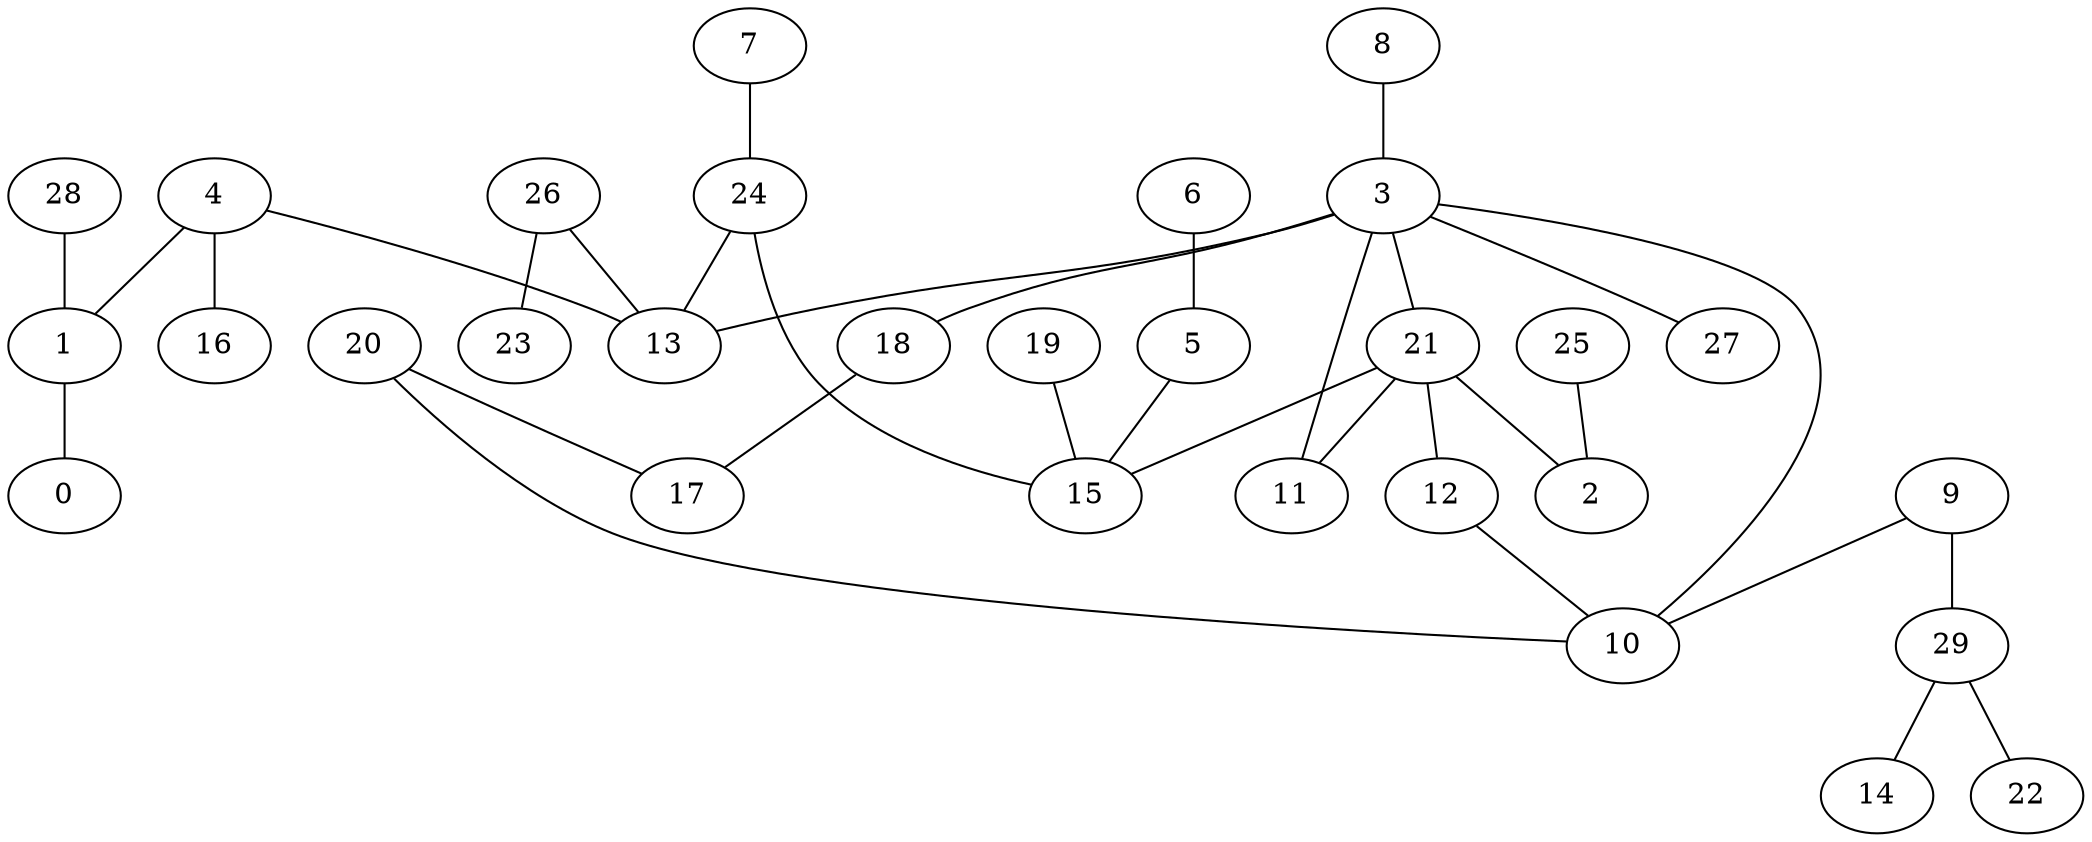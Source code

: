 digraph GG_graph {

subgraph G_graph {
edge [color = black]
"20" -> "17" [dir = none]
"26" -> "23" [dir = none]
"26" -> "13" [dir = none]
"9" -> "29" [dir = none]
"9" -> "10" [dir = none]
"1" -> "0" [dir = none]
"8" -> "3" [dir = none]
"4" -> "16" [dir = none]
"4" -> "1" [dir = none]
"4" -> "13" [dir = none]
"29" -> "14" [dir = none]
"29" -> "22" [dir = none]
"5" -> "15" [dir = none]
"18" -> "17" [dir = none]
"24" -> "15" [dir = none]
"21" -> "2" [dir = none]
"21" -> "12" [dir = none]
"21" -> "15" [dir = none]
"19" -> "15" [dir = none]
"3" -> "27" [dir = none]
"3" -> "11" [dir = none]
"3" -> "21" [dir = none]
"3" -> "18" [dir = none]
"3" -> "10" [dir = none]
"3" -> "13" [dir = none]
"6" -> "5" [dir = none]
"25" -> "2" [dir = none]
"7" -> "24" [dir = none]
"28" -> "1" [dir = none]
"24" -> "13" [dir = none]
"12" -> "10" [dir = none]
"20" -> "10" [dir = none]
"21" -> "11" [dir = none]
}

}
